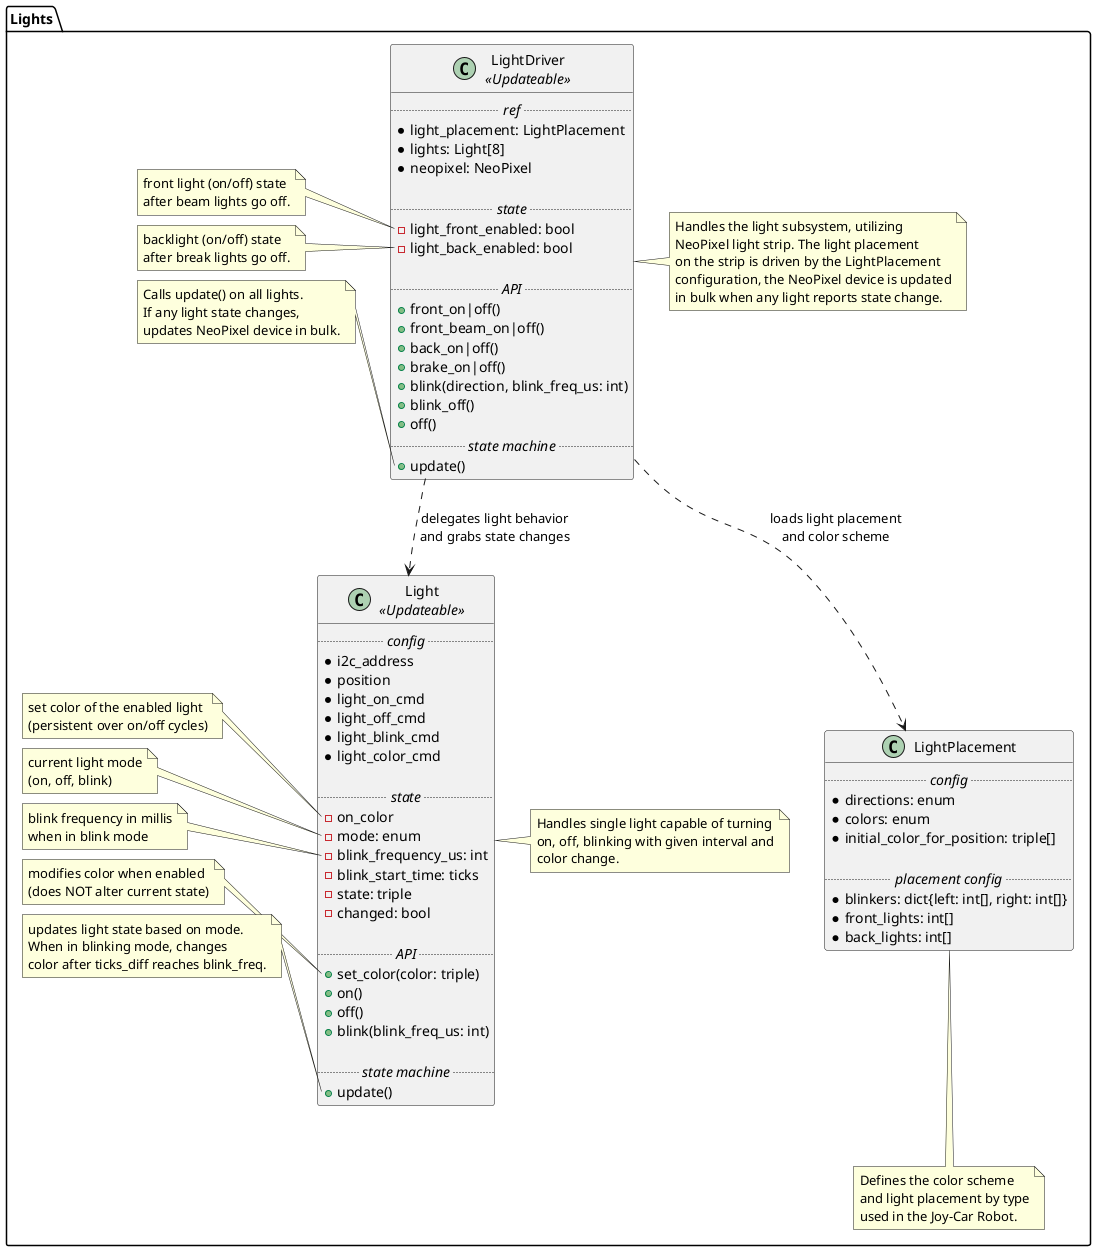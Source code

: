 
@startuml

namespace Lights {
    class LightDriver as "LightDriver\n//<<Updateable>>//" {
        .... //ref// ....
        * light_placement: LightPlacement
        * lights: Light[8]
        * neopixel: NeoPixel

        .... //state// ....
        - light_front_enabled: bool
        - light_back_enabled: bool

        .... //API// ....
        + front_on|off()
        + front_beam_on|off()
        + back_on|off()
        + brake_on|off()
        + blink(direction, blink_freq_us: int)
        + blink_off()
        + off()
        .... //state machine// ....
        + update()
    }

    note right of LightDriver
        Handles the light subsystem, utilizing
        NeoPixel light strip. The light placement
        on the strip is driven by the LightPlacement
        configuration, the NeoPixel device is updated
        in bulk when any light reports state change.
    end note

    note left of LightDriver::light_front_enabled
        front light (on/off) state
        after beam lights go off.
    end note

    note left of LightDriver::light_back_enabled
        backlight (on/off) state
        after break lights go off.
    end note

    note left of LightDriver::update
        Calls update() on all lights.
        If any light state changes,
        updates NeoPixel device in bulk.
    end note

    class LightPlacement {
        .... //config// ....
        * directions: enum
        * colors: enum
        * initial_color_for_position: triple[]

        .... //placement config// ....
        * blinkers: dict{left: int[], right: int[]}
        * front_lights: int[]
        * back_lights: int[]
    }

    note bottom of LightPlacement
        Defines the color scheme
        and light placement by type
        used in the Joy-Car Robot.
    end note

    class Light as "Light\n//<<Updateable>>//" {
        .... //config// ....
        * i2c_address
        * position
        * light_on_cmd
        * light_off_cmd
        * light_blink_cmd
        * light_color_cmd

        .... //state// ....
        - on_color
        - mode: enum
        - blink_frequency_us: int
        - blink_start_time: ticks
        - state: triple
        - changed: bool

        .... //API// ....
        + set_color(color: triple)
        + on()
        + off()
        + blink(blink_freq_us: int)

        .... //state machine// ....
        + update()
    }

    note right of Light
        Handles single light capable of turning
        on, off, blinking with given interval and
        color change.
    end note

    note left of Light::on_color
        set color of the enabled light
        (persistent over on/off cycles)
    end note

    note left of Light::mode
        current light mode
        (on, off, blink)
    end note

    note left of Light::blink_frequency_us
        blink frequency in millis
        when in blink mode
    end note

    note left of Light::set_color
        modifies color when enabled
        (does NOT alter current state)
    end note

    note left of Light::update
        updates light state based on mode.
        When in blinking mode, changes
        color after ticks_diff reaches blink_freq.
    end note

    LightDriver ..> Light: "delegates light behavior\nand grabs state changes"
    LightDriver ..> LightPlacement: "loads light placement\nand color scheme"
}

@enduml
